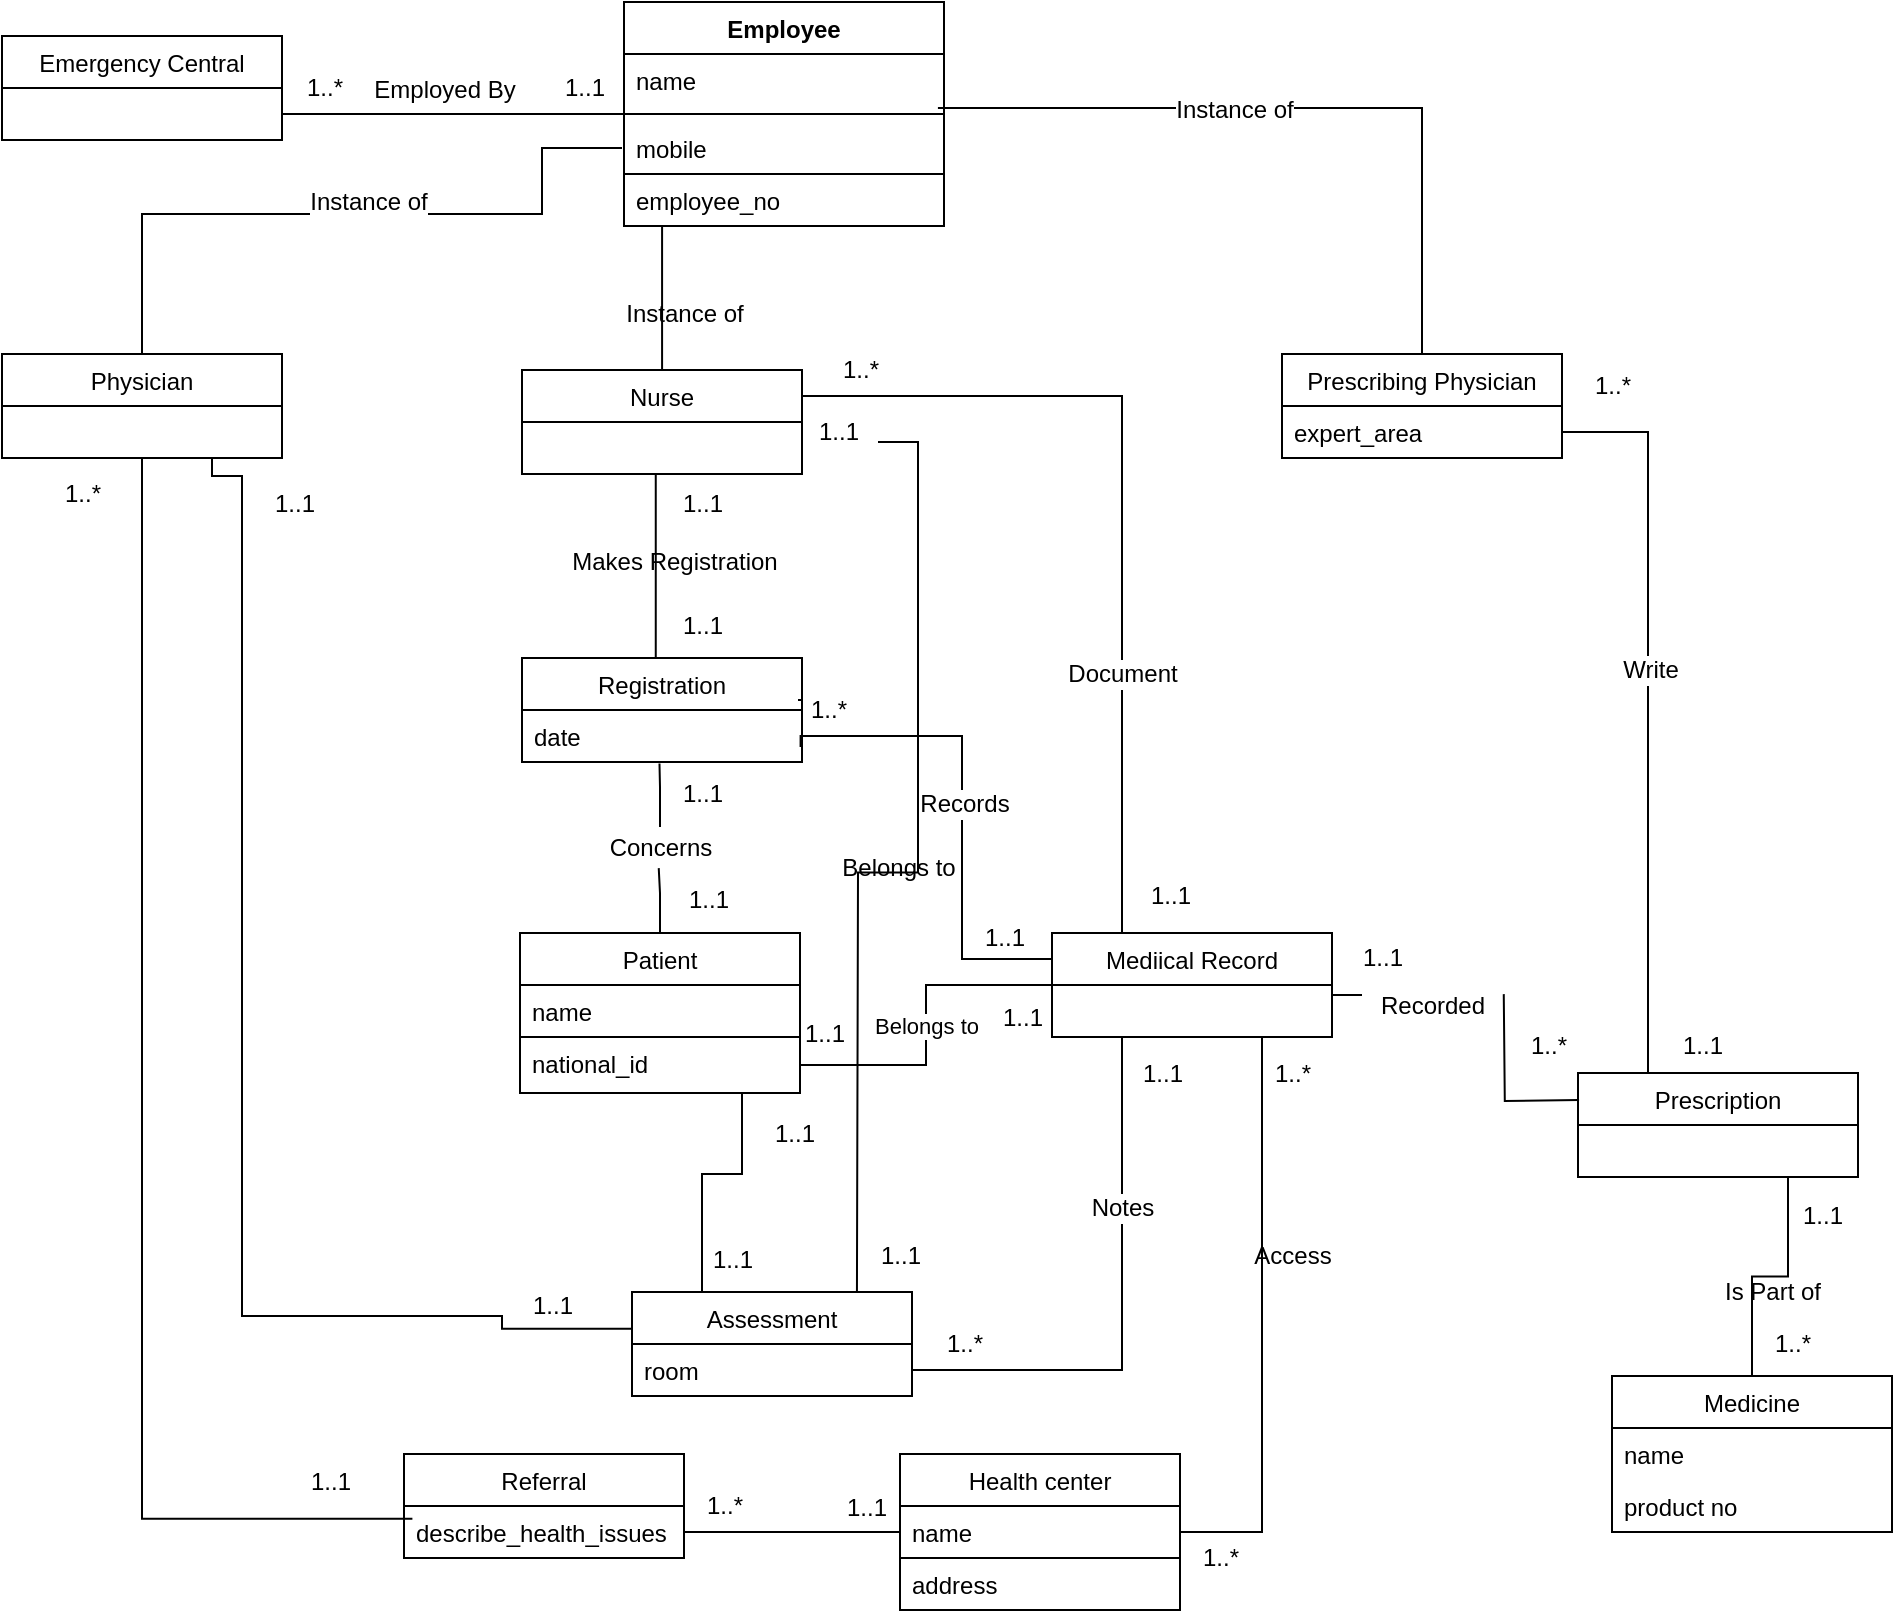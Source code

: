 <mxfile version="12.3.3" type="github" pages="1">
  <diagram id="sSwxEBlxweJauDJ_B-Bg" name="Page-1">
    <mxGraphModel dx="1656" dy="907" grid="1" gridSize="10" guides="1" tooltips="1" connect="1" arrows="1" fold="1" page="1" pageScale="1" pageWidth="1100" pageHeight="850" math="0" shadow="0">
      <root>
        <mxCell id="0"/>
        <mxCell id="1" parent="0"/>
        <mxCell id="rAfZPr0wQPsl_4nHrJfM-8" style="edgeStyle=orthogonalEdgeStyle;rounded=0;orthogonalLoop=1;jettySize=auto;html=1;entryX=1;entryY=0.75;entryDx=0;entryDy=0;endArrow=none;endFill=0;" edge="1" parent="1" source="rAfZPr0wQPsl_4nHrJfM-1" target="rAfZPr0wQPsl_4nHrJfM-6">
          <mxGeometry relative="1" as="geometry">
            <mxPoint x="190" y="60" as="targetPoint"/>
          </mxGeometry>
        </mxCell>
        <mxCell id="rAfZPr0wQPsl_4nHrJfM-1" value="Employee" style="swimlane;fontStyle=1;align=center;verticalAlign=top;childLayout=stackLayout;horizontal=1;startSize=26;horizontalStack=0;resizeParent=1;resizeParentMax=0;resizeLast=0;collapsible=1;marginBottom=0;" vertex="1" parent="1">
          <mxGeometry x="351" y="24" width="160" height="112" as="geometry"/>
        </mxCell>
        <mxCell id="rAfZPr0wQPsl_4nHrJfM-2" value="name" style="text;strokeColor=none;fillColor=none;align=left;verticalAlign=top;spacingLeft=4;spacingRight=4;overflow=hidden;rotatable=0;points=[[0,0.5],[1,0.5]];portConstraint=eastwest;" vertex="1" parent="rAfZPr0wQPsl_4nHrJfM-1">
          <mxGeometry y="26" width="160" height="26" as="geometry"/>
        </mxCell>
        <mxCell id="rAfZPr0wQPsl_4nHrJfM-3" value="" style="line;strokeWidth=1;fillColor=none;align=left;verticalAlign=middle;spacingTop=-1;spacingLeft=3;spacingRight=3;rotatable=0;labelPosition=right;points=[];portConstraint=eastwest;" vertex="1" parent="rAfZPr0wQPsl_4nHrJfM-1">
          <mxGeometry y="52" width="160" height="8" as="geometry"/>
        </mxCell>
        <mxCell id="rAfZPr0wQPsl_4nHrJfM-4" value="mobile" style="text;strokeColor=none;fillColor=none;align=left;verticalAlign=top;spacingLeft=4;spacingRight=4;overflow=hidden;rotatable=0;points=[[0,0.5],[1,0.5]];portConstraint=eastwest;" vertex="1" parent="rAfZPr0wQPsl_4nHrJfM-1">
          <mxGeometry y="60" width="160" height="26" as="geometry"/>
        </mxCell>
        <mxCell id="rAfZPr0wQPsl_4nHrJfM-5" value="employee_no" style="text;strokeColor=#000000;fillColor=none;align=left;verticalAlign=top;spacingLeft=4;spacingRight=4;overflow=hidden;rotatable=0;points=[[0,0.5],[1,0.5]];portConstraint=eastwest;" vertex="1" parent="rAfZPr0wQPsl_4nHrJfM-1">
          <mxGeometry y="86" width="160" height="26" as="geometry"/>
        </mxCell>
        <mxCell id="rAfZPr0wQPsl_4nHrJfM-6" value="Emergency Central" style="swimlane;fontStyle=0;childLayout=stackLayout;horizontal=1;startSize=26;fillColor=none;horizontalStack=0;resizeParent=1;resizeParentMax=0;resizeLast=0;collapsible=1;marginBottom=0;strokeColor=#000000;" vertex="1" parent="1">
          <mxGeometry x="40" y="41" width="140" height="52" as="geometry"/>
        </mxCell>
        <mxCell id="rAfZPr0wQPsl_4nHrJfM-9" value="Employed By" style="text;html=1;align=center;verticalAlign=middle;resizable=0;points=[];;autosize=1;" vertex="1" parent="1">
          <mxGeometry x="216" y="58" width="90" height="20" as="geometry"/>
        </mxCell>
        <mxCell id="rAfZPr0wQPsl_4nHrJfM-10" value="1..1" style="text;html=1;align=center;verticalAlign=middle;resizable=0;points=[];;autosize=1;" vertex="1" parent="1">
          <mxGeometry x="311" y="57" width="40" height="20" as="geometry"/>
        </mxCell>
        <mxCell id="rAfZPr0wQPsl_4nHrJfM-16" value="1..*" style="text;html=1;align=center;verticalAlign=middle;resizable=0;points=[];;autosize=1;" vertex="1" parent="1">
          <mxGeometry x="186" y="57" width="30" height="20" as="geometry"/>
        </mxCell>
        <mxCell id="rAfZPr0wQPsl_4nHrJfM-23" style="edgeStyle=orthogonalEdgeStyle;rounded=0;orthogonalLoop=1;jettySize=auto;html=1;endArrow=none;endFill=0;" edge="1" parent="1" source="rAfZPr0wQPsl_4nHrJfM-17">
          <mxGeometry relative="1" as="geometry">
            <mxPoint x="350" y="97" as="targetPoint"/>
            <Array as="points">
              <mxPoint x="110" y="130"/>
              <mxPoint x="310" y="130"/>
              <mxPoint x="310" y="97"/>
            </Array>
          </mxGeometry>
        </mxCell>
        <mxCell id="rAfZPr0wQPsl_4nHrJfM-99" value="Instance of" style="text;html=1;align=center;verticalAlign=middle;resizable=0;points=[];;labelBackgroundColor=#ffffff;" vertex="1" connectable="0" parent="rAfZPr0wQPsl_4nHrJfM-23">
          <mxGeometry x="0.068" y="6" relative="1" as="geometry">
            <mxPoint as="offset"/>
          </mxGeometry>
        </mxCell>
        <mxCell id="rAfZPr0wQPsl_4nHrJfM-49" style="edgeStyle=orthogonalEdgeStyle;rounded=0;orthogonalLoop=1;jettySize=auto;html=1;exitX=0.75;exitY=1;exitDx=0;exitDy=0;entryX=0;entryY=0.5;entryDx=0;entryDy=0;endArrow=none;endFill=0;" edge="1" parent="1" source="rAfZPr0wQPsl_4nHrJfM-17">
          <mxGeometry relative="1" as="geometry">
            <mxPoint x="109.882" y="261.824" as="sourcePoint"/>
            <mxPoint x="354.588" y="687.353" as="targetPoint"/>
            <Array as="points">
              <mxPoint x="145" y="261"/>
              <mxPoint x="160" y="261"/>
              <mxPoint x="160" y="681"/>
              <mxPoint x="290" y="681"/>
              <mxPoint x="290" y="687"/>
            </Array>
          </mxGeometry>
        </mxCell>
        <mxCell id="rAfZPr0wQPsl_4nHrJfM-54" value="1..1" style="text;html=1;align=center;verticalAlign=middle;resizable=0;points=[];;labelBackgroundColor=#ffffff;" vertex="1" connectable="0" parent="rAfZPr0wQPsl_4nHrJfM-49">
          <mxGeometry x="0.843" y="8" relative="1" as="geometry">
            <mxPoint x="11" y="-4" as="offset"/>
          </mxGeometry>
        </mxCell>
        <mxCell id="rAfZPr0wQPsl_4nHrJfM-60" style="edgeStyle=orthogonalEdgeStyle;rounded=0;orthogonalLoop=1;jettySize=auto;html=1;exitX=0.5;exitY=1;exitDx=0;exitDy=0;entryX=0.03;entryY=0.247;entryDx=0;entryDy=0;entryPerimeter=0;endArrow=none;endFill=0;" edge="1" parent="1" source="rAfZPr0wQPsl_4nHrJfM-17" target="rAfZPr0wQPsl_4nHrJfM-59">
          <mxGeometry relative="1" as="geometry"/>
        </mxCell>
        <mxCell id="rAfZPr0wQPsl_4nHrJfM-17" value="Physician" style="swimlane;fontStyle=0;childLayout=stackLayout;horizontal=1;startSize=26;fillColor=none;horizontalStack=0;resizeParent=1;resizeParentMax=0;resizeLast=0;collapsible=1;marginBottom=0;strokeColor=#000000;" vertex="1" parent="1">
          <mxGeometry x="40" y="200" width="140" height="52" as="geometry"/>
        </mxCell>
        <mxCell id="rAfZPr0wQPsl_4nHrJfM-21" style="edgeStyle=orthogonalEdgeStyle;rounded=0;orthogonalLoop=1;jettySize=auto;html=1;endArrow=none;endFill=0;entryX=0.119;entryY=1;entryDx=0;entryDy=0;entryPerimeter=0;" edge="1" parent="1" source="rAfZPr0wQPsl_4nHrJfM-18" target="rAfZPr0wQPsl_4nHrJfM-5">
          <mxGeometry relative="1" as="geometry">
            <mxPoint x="370" y="150" as="targetPoint"/>
          </mxGeometry>
        </mxCell>
        <mxCell id="rAfZPr0wQPsl_4nHrJfM-26" style="edgeStyle=orthogonalEdgeStyle;rounded=0;orthogonalLoop=1;jettySize=auto;html=1;exitX=0.5;exitY=1;exitDx=0;exitDy=0;entryX=0.5;entryY=0;entryDx=0;entryDy=0;endArrow=none;endFill=0;" edge="1" parent="1">
          <mxGeometry relative="1" as="geometry">
            <mxPoint x="366.882" y="260.059" as="sourcePoint"/>
            <mxPoint x="366.882" y="351.824" as="targetPoint"/>
          </mxGeometry>
        </mxCell>
        <mxCell id="rAfZPr0wQPsl_4nHrJfM-48" style="edgeStyle=orthogonalEdgeStyle;rounded=0;orthogonalLoop=1;jettySize=auto;html=1;exitX=1;exitY=0.75;exitDx=0;exitDy=0;entryX=0.75;entryY=0;entryDx=0;entryDy=0;endArrow=none;endFill=0;" edge="1" parent="1" source="rAfZPr0wQPsl_4nHrJfM-55">
          <mxGeometry relative="1" as="geometry">
            <mxPoint x="447.471" y="247.118" as="sourcePoint"/>
            <mxPoint x="467.471" y="669.471" as="targetPoint"/>
          </mxGeometry>
        </mxCell>
        <mxCell id="rAfZPr0wQPsl_4nHrJfM-67" style="edgeStyle=orthogonalEdgeStyle;rounded=0;orthogonalLoop=1;jettySize=auto;html=1;exitX=1;exitY=0.25;exitDx=0;exitDy=0;entryX=0.25;entryY=0;entryDx=0;entryDy=0;endArrow=none;endFill=0;" edge="1" parent="1" source="rAfZPr0wQPsl_4nHrJfM-18" target="rAfZPr0wQPsl_4nHrJfM-66">
          <mxGeometry relative="1" as="geometry"/>
        </mxCell>
        <mxCell id="rAfZPr0wQPsl_4nHrJfM-68" value="Document" style="text;html=1;align=center;verticalAlign=middle;resizable=0;points=[];;labelBackgroundColor=#ffffff;" vertex="1" connectable="0" parent="rAfZPr0wQPsl_4nHrJfM-67">
          <mxGeometry x="0.396" relative="1" as="geometry">
            <mxPoint as="offset"/>
          </mxGeometry>
        </mxCell>
        <mxCell id="rAfZPr0wQPsl_4nHrJfM-18" value="Nurse" style="swimlane;fontStyle=0;childLayout=stackLayout;horizontal=1;startSize=26;fillColor=none;horizontalStack=0;resizeParent=1;resizeParentMax=0;resizeLast=0;collapsible=1;marginBottom=0;strokeColor=#000000;" vertex="1" parent="1">
          <mxGeometry x="300" y="208" width="140" height="52" as="geometry"/>
        </mxCell>
        <mxCell id="rAfZPr0wQPsl_4nHrJfM-22" style="edgeStyle=orthogonalEdgeStyle;rounded=0;orthogonalLoop=1;jettySize=auto;html=1;exitX=0.5;exitY=0;exitDx=0;exitDy=0;entryX=0.981;entryY=-0.269;entryDx=0;entryDy=0;endArrow=none;endFill=0;entryPerimeter=0;" edge="1" parent="1" source="rAfZPr0wQPsl_4nHrJfM-19" target="rAfZPr0wQPsl_4nHrJfM-4">
          <mxGeometry relative="1" as="geometry"/>
        </mxCell>
        <mxCell id="rAfZPr0wQPsl_4nHrJfM-101" value="Instance of" style="text;html=1;align=center;verticalAlign=middle;resizable=0;points=[];;labelBackgroundColor=#ffffff;" vertex="1" connectable="0" parent="rAfZPr0wQPsl_4nHrJfM-22">
          <mxGeometry x="0.19" y="1" relative="1" as="geometry">
            <mxPoint as="offset"/>
          </mxGeometry>
        </mxCell>
        <mxCell id="rAfZPr0wQPsl_4nHrJfM-19" value="Prescribing Physician" style="swimlane;fontStyle=0;childLayout=stackLayout;horizontal=1;startSize=26;fillColor=none;horizontalStack=0;resizeParent=1;resizeParentMax=0;resizeLast=0;collapsible=1;marginBottom=0;strokeColor=#000000;" vertex="1" parent="1">
          <mxGeometry x="680" y="200" width="140" height="52" as="geometry"/>
        </mxCell>
        <mxCell id="rAfZPr0wQPsl_4nHrJfM-20" value="expert_area" style="text;strokeColor=none;fillColor=none;align=left;verticalAlign=top;spacingLeft=4;spacingRight=4;overflow=hidden;rotatable=0;points=[[0,0.5],[1,0.5]];portConstraint=eastwest;" vertex="1" parent="rAfZPr0wQPsl_4nHrJfM-19">
          <mxGeometry y="26" width="140" height="26" as="geometry"/>
        </mxCell>
        <mxCell id="rAfZPr0wQPsl_4nHrJfM-24" value="Registration" style="swimlane;fontStyle=0;childLayout=stackLayout;horizontal=1;startSize=26;fillColor=none;horizontalStack=0;resizeParent=1;resizeParentMax=0;resizeLast=0;collapsible=1;marginBottom=0;" vertex="1" parent="1">
          <mxGeometry x="300" y="352" width="140" height="52" as="geometry"/>
        </mxCell>
        <mxCell id="rAfZPr0wQPsl_4nHrJfM-25" value="date" style="text;strokeColor=none;fillColor=none;align=left;verticalAlign=top;spacingLeft=4;spacingRight=4;overflow=hidden;rotatable=0;points=[[0,0.5],[1,0.5]];portConstraint=eastwest;" vertex="1" parent="rAfZPr0wQPsl_4nHrJfM-24">
          <mxGeometry y="26" width="140" height="26" as="geometry"/>
        </mxCell>
        <mxCell id="rAfZPr0wQPsl_4nHrJfM-31" style="edgeStyle=orthogonalEdgeStyle;rounded=0;orthogonalLoop=1;jettySize=auto;html=1;entryX=0.491;entryY=1.029;entryDx=0;entryDy=0;entryPerimeter=0;endArrow=none;endFill=0;" edge="1" parent="1" source="rAfZPr0wQPsl_4nHrJfM-39" target="rAfZPr0wQPsl_4nHrJfM-25">
          <mxGeometry relative="1" as="geometry"/>
        </mxCell>
        <mxCell id="rAfZPr0wQPsl_4nHrJfM-27" value="Patient" style="swimlane;fontStyle=0;childLayout=stackLayout;horizontal=1;startSize=26;fillColor=none;horizontalStack=0;resizeParent=1;resizeParentMax=0;resizeLast=0;collapsible=1;marginBottom=0;" vertex="1" parent="1">
          <mxGeometry x="299" y="489.5" width="140" height="80" as="geometry"/>
        </mxCell>
        <mxCell id="rAfZPr0wQPsl_4nHrJfM-28" value="name" style="text;strokeColor=none;fillColor=none;align=left;verticalAlign=top;spacingLeft=4;spacingRight=4;overflow=hidden;rotatable=0;points=[[0,0.5],[1,0.5]];portConstraint=eastwest;" vertex="1" parent="rAfZPr0wQPsl_4nHrJfM-27">
          <mxGeometry y="26" width="140" height="26" as="geometry"/>
        </mxCell>
        <mxCell id="rAfZPr0wQPsl_4nHrJfM-29" value="national_id" style="text;strokeColor=#000000;fillColor=none;align=left;verticalAlign=top;spacingLeft=4;spacingRight=4;overflow=hidden;rotatable=0;points=[[0,0.5],[1,0.5]];portConstraint=eastwest;" vertex="1" parent="rAfZPr0wQPsl_4nHrJfM-27">
          <mxGeometry y="52" width="140" height="28" as="geometry"/>
        </mxCell>
        <mxCell id="rAfZPr0wQPsl_4nHrJfM-32" value="Makes Registration" style="text;html=1;align=center;verticalAlign=middle;resizable=0;points=[];;autosize=1;" vertex="1" parent="1">
          <mxGeometry x="316" y="294" width="120" height="20" as="geometry"/>
        </mxCell>
        <mxCell id="rAfZPr0wQPsl_4nHrJfM-35" value="1..1" style="text;html=1;align=center;verticalAlign=middle;resizable=0;points=[];;autosize=1;" vertex="1" parent="1">
          <mxGeometry x="370" y="326" width="40" height="20" as="geometry"/>
        </mxCell>
        <mxCell id="rAfZPr0wQPsl_4nHrJfM-36" value="1..1" style="text;html=1;align=center;verticalAlign=middle;resizable=0;points=[];;autosize=1;" vertex="1" parent="1">
          <mxGeometry x="370" y="265" width="40" height="20" as="geometry"/>
        </mxCell>
        <mxCell id="rAfZPr0wQPsl_4nHrJfM-39" value="Concerns" style="text;html=1;align=center;verticalAlign=middle;resizable=0;points=[];;autosize=1;" vertex="1" parent="1">
          <mxGeometry x="334" y="436.5" width="70" height="20" as="geometry"/>
        </mxCell>
        <mxCell id="rAfZPr0wQPsl_4nHrJfM-43" style="edgeStyle=orthogonalEdgeStyle;rounded=0;orthogonalLoop=1;jettySize=auto;html=1;entryX=0.491;entryY=1.029;entryDx=0;entryDy=0;entryPerimeter=0;endArrow=none;endFill=0;" edge="1" parent="1" source="rAfZPr0wQPsl_4nHrJfM-27" target="rAfZPr0wQPsl_4nHrJfM-39">
          <mxGeometry relative="1" as="geometry">
            <mxPoint x="368.706" y="489.5" as="sourcePoint"/>
            <mxPoint x="368.706" y="404.765" as="targetPoint"/>
          </mxGeometry>
        </mxCell>
        <mxCell id="rAfZPr0wQPsl_4nHrJfM-44" value="1..1" style="text;html=1;align=center;verticalAlign=middle;resizable=0;points=[];;autosize=1;" vertex="1" parent="1">
          <mxGeometry x="370" y="410" width="40" height="20" as="geometry"/>
        </mxCell>
        <mxCell id="rAfZPr0wQPsl_4nHrJfM-45" value="1..1" style="text;html=1;align=center;verticalAlign=middle;resizable=0;points=[];;autosize=1;" vertex="1" parent="1">
          <mxGeometry x="373" y="463" width="40" height="20" as="geometry"/>
        </mxCell>
        <mxCell id="rAfZPr0wQPsl_4nHrJfM-51" style="edgeStyle=orthogonalEdgeStyle;rounded=0;orthogonalLoop=1;jettySize=auto;html=1;exitX=0.25;exitY=0;exitDx=0;exitDy=0;endArrow=none;endFill=0;" edge="1" parent="1" source="rAfZPr0wQPsl_4nHrJfM-46" target="rAfZPr0wQPsl_4nHrJfM-29">
          <mxGeometry relative="1" as="geometry">
            <Array as="points">
              <mxPoint x="410" y="610"/>
            </Array>
          </mxGeometry>
        </mxCell>
        <mxCell id="rAfZPr0wQPsl_4nHrJfM-53" value="1..1" style="text;html=1;align=center;verticalAlign=middle;resizable=0;points=[];;labelBackgroundColor=#ffffff;" vertex="1" connectable="0" parent="rAfZPr0wQPsl_4nHrJfM-51">
          <mxGeometry x="0.022" y="-34" relative="1" as="geometry">
            <mxPoint x="13" y="9" as="offset"/>
          </mxGeometry>
        </mxCell>
        <mxCell id="rAfZPr0wQPsl_4nHrJfM-46" value="Assessment" style="swimlane;fontStyle=0;childLayout=stackLayout;horizontal=1;startSize=26;fillColor=none;horizontalStack=0;resizeParent=1;resizeParentMax=0;resizeLast=0;collapsible=1;marginBottom=0;" vertex="1" parent="1">
          <mxGeometry x="355" y="669" width="140" height="52" as="geometry"/>
        </mxCell>
        <mxCell id="rAfZPr0wQPsl_4nHrJfM-47" value="room" style="text;strokeColor=none;fillColor=none;align=left;verticalAlign=top;spacingLeft=4;spacingRight=4;overflow=hidden;rotatable=0;points=[[0,0.5],[1,0.5]];portConstraint=eastwest;" vertex="1" parent="rAfZPr0wQPsl_4nHrJfM-46">
          <mxGeometry y="26" width="140" height="26" as="geometry"/>
        </mxCell>
        <mxCell id="rAfZPr0wQPsl_4nHrJfM-52" value="1..1" style="text;html=1;align=center;verticalAlign=middle;resizable=0;points=[];;autosize=1;" vertex="1" parent="1">
          <mxGeometry x="469" y="641" width="40" height="20" as="geometry"/>
        </mxCell>
        <mxCell id="rAfZPr0wQPsl_4nHrJfM-56" value="1..1" style="text;html=1;align=center;verticalAlign=middle;resizable=0;points=[];;autosize=1;" vertex="1" parent="1">
          <mxGeometry x="416" y="580" width="40" height="20" as="geometry"/>
        </mxCell>
        <mxCell id="rAfZPr0wQPsl_4nHrJfM-57" value="1..1" style="text;html=1;align=center;verticalAlign=middle;resizable=0;points=[];;autosize=1;" vertex="1" parent="1">
          <mxGeometry x="166" y="265" width="40" height="20" as="geometry"/>
        </mxCell>
        <mxCell id="rAfZPr0wQPsl_4nHrJfM-58" value="Referral" style="swimlane;fontStyle=0;childLayout=stackLayout;horizontal=1;startSize=26;fillColor=none;horizontalStack=0;resizeParent=1;resizeParentMax=0;resizeLast=0;collapsible=1;marginBottom=0;" vertex="1" parent="1">
          <mxGeometry x="241" y="750" width="140" height="52" as="geometry"/>
        </mxCell>
        <mxCell id="rAfZPr0wQPsl_4nHrJfM-59" value="describe_health_issues" style="text;strokeColor=none;fillColor=none;align=left;verticalAlign=top;spacingLeft=4;spacingRight=4;overflow=hidden;rotatable=0;points=[[0,0.5],[1,0.5]];portConstraint=eastwest;" vertex="1" parent="rAfZPr0wQPsl_4nHrJfM-58">
          <mxGeometry y="26" width="140" height="26" as="geometry"/>
        </mxCell>
        <mxCell id="rAfZPr0wQPsl_4nHrJfM-61" value="1..*" style="text;html=1;align=center;verticalAlign=middle;resizable=0;points=[];;autosize=1;" vertex="1" parent="1">
          <mxGeometry x="65" y="260" width="30" height="20" as="geometry"/>
        </mxCell>
        <mxCell id="rAfZPr0wQPsl_4nHrJfM-62" value="1..1" style="text;html=1;align=center;verticalAlign=middle;resizable=0;points=[];;autosize=1;" vertex="1" parent="1">
          <mxGeometry x="184" y="754" width="40" height="20" as="geometry"/>
        </mxCell>
        <mxCell id="rAfZPr0wQPsl_4nHrJfM-63" value="Health center" style="swimlane;fontStyle=0;childLayout=stackLayout;horizontal=1;startSize=26;fillColor=none;horizontalStack=0;resizeParent=1;resizeParentMax=0;resizeLast=0;collapsible=1;marginBottom=0;" vertex="1" parent="1">
          <mxGeometry x="489" y="750" width="140" height="78" as="geometry"/>
        </mxCell>
        <mxCell id="rAfZPr0wQPsl_4nHrJfM-64" value="name" style="text;strokeColor=none;fillColor=none;align=left;verticalAlign=top;spacingLeft=4;spacingRight=4;overflow=hidden;rotatable=0;points=[[0,0.5],[1,0.5]];portConstraint=eastwest;" vertex="1" parent="rAfZPr0wQPsl_4nHrJfM-63">
          <mxGeometry y="26" width="140" height="26" as="geometry"/>
        </mxCell>
        <mxCell id="rAfZPr0wQPsl_4nHrJfM-65" value="address" style="text;strokeColor=#000000;fillColor=none;align=left;verticalAlign=top;spacingLeft=4;spacingRight=4;overflow=hidden;rotatable=0;points=[[0,0.5],[1,0.5]];portConstraint=eastwest;" vertex="1" parent="rAfZPr0wQPsl_4nHrJfM-63">
          <mxGeometry y="52" width="140" height="26" as="geometry"/>
        </mxCell>
        <mxCell id="rAfZPr0wQPsl_4nHrJfM-71" style="edgeStyle=orthogonalEdgeStyle;rounded=0;orthogonalLoop=1;jettySize=auto;html=1;exitX=0;exitY=0.25;exitDx=0;exitDy=0;entryX=1;entryY=0.5;entryDx=0;entryDy=0;endArrow=none;endFill=0;" edge="1" parent="1" source="rAfZPr0wQPsl_4nHrJfM-74" target="rAfZPr0wQPsl_4nHrJfM-25">
          <mxGeometry relative="1" as="geometry">
            <Array as="points"/>
          </mxGeometry>
        </mxCell>
        <mxCell id="rAfZPr0wQPsl_4nHrJfM-86" style="edgeStyle=orthogonalEdgeStyle;rounded=0;orthogonalLoop=1;jettySize=auto;html=1;exitX=0.75;exitY=1;exitDx=0;exitDy=0;entryX=1;entryY=0.5;entryDx=0;entryDy=0;endArrow=none;endFill=0;" edge="1" parent="1" source="rAfZPr0wQPsl_4nHrJfM-66" target="rAfZPr0wQPsl_4nHrJfM-64">
          <mxGeometry relative="1" as="geometry">
            <mxPoint x="681.588" y="541.235" as="sourcePoint"/>
            <mxPoint x="654.529" y="749.471" as="targetPoint"/>
          </mxGeometry>
        </mxCell>
        <mxCell id="rAfZPr0wQPsl_4nHrJfM-66" value="Mediical Record" style="swimlane;fontStyle=0;childLayout=stackLayout;horizontal=1;startSize=26;fillColor=none;horizontalStack=0;resizeParent=1;resizeParentMax=0;resizeLast=0;collapsible=1;marginBottom=0;" vertex="1" parent="1">
          <mxGeometry x="565" y="489.5" width="140" height="52" as="geometry"/>
        </mxCell>
        <mxCell id="rAfZPr0wQPsl_4nHrJfM-69" style="edgeStyle=orthogonalEdgeStyle;rounded=0;orthogonalLoop=1;jettySize=auto;html=1;endArrow=none;endFill=0;entryX=0.25;entryY=1;entryDx=0;entryDy=0;" edge="1" parent="1" source="rAfZPr0wQPsl_4nHrJfM-47" target="rAfZPr0wQPsl_4nHrJfM-66">
          <mxGeometry relative="1" as="geometry">
            <mxPoint x="540" y="550" as="targetPoint"/>
          </mxGeometry>
        </mxCell>
        <mxCell id="rAfZPr0wQPsl_4nHrJfM-70" value="Notes" style="text;html=1;align=center;verticalAlign=middle;resizable=0;points=[];;labelBackgroundColor=#ffffff;" vertex="1" connectable="0" parent="rAfZPr0wQPsl_4nHrJfM-69">
          <mxGeometry x="0.37" y="-11" relative="1" as="geometry">
            <mxPoint x="-11" as="offset"/>
          </mxGeometry>
        </mxCell>
        <mxCell id="rAfZPr0wQPsl_4nHrJfM-72" value="Belongs to" style="text;html=1;align=center;verticalAlign=middle;resizable=0;points=[];;autosize=1;" vertex="1" parent="1">
          <mxGeometry x="453" y="446.5" width="70" height="20" as="geometry"/>
        </mxCell>
        <mxCell id="rAfZPr0wQPsl_4nHrJfM-76" value="1..1" style="text;html=1;align=center;verticalAlign=middle;resizable=0;points=[];;autosize=1;" vertex="1" parent="1">
          <mxGeometry x="521" y="482" width="40" height="20" as="geometry"/>
        </mxCell>
        <mxCell id="rAfZPr0wQPsl_4nHrJfM-74" value="1..*" style="text;html=1;align=center;verticalAlign=middle;resizable=0;points=[];;autosize=1;" vertex="1" parent="1">
          <mxGeometry x="438" y="368" width="30" height="20" as="geometry"/>
        </mxCell>
        <mxCell id="rAfZPr0wQPsl_4nHrJfM-78" style="edgeStyle=orthogonalEdgeStyle;rounded=0;orthogonalLoop=1;jettySize=auto;html=1;exitX=0;exitY=0.25;exitDx=0;exitDy=0;entryX=0.043;entryY=1.426;entryDx=0;entryDy=0;endArrow=none;endFill=0;entryPerimeter=0;" edge="1" parent="1" source="rAfZPr0wQPsl_4nHrJfM-66" target="rAfZPr0wQPsl_4nHrJfM-74">
          <mxGeometry relative="1" as="geometry">
            <mxPoint x="545.176" y="502.412" as="sourcePoint"/>
            <mxPoint x="440.471" y="390.647" as="targetPoint"/>
            <Array as="points">
              <mxPoint x="520" y="502"/>
              <mxPoint x="520" y="391"/>
              <mxPoint x="439" y="391"/>
            </Array>
          </mxGeometry>
        </mxCell>
        <mxCell id="rAfZPr0wQPsl_4nHrJfM-122" value="Records" style="text;html=1;align=center;verticalAlign=middle;resizable=0;points=[];;labelBackgroundColor=#ffffff;" vertex="1" connectable="0" parent="rAfZPr0wQPsl_4nHrJfM-78">
          <mxGeometry x="0.015" y="-1" relative="1" as="geometry">
            <mxPoint as="offset"/>
          </mxGeometry>
        </mxCell>
        <mxCell id="rAfZPr0wQPsl_4nHrJfM-79" value="1..*" style="text;html=1;align=center;verticalAlign=middle;resizable=0;points=[];;autosize=1;" vertex="1" parent="1">
          <mxGeometry x="506" y="685" width="30" height="20" as="geometry"/>
        </mxCell>
        <mxCell id="rAfZPr0wQPsl_4nHrJfM-80" value="1..1" style="text;html=1;align=center;verticalAlign=middle;resizable=0;points=[];;autosize=1;" vertex="1" parent="1">
          <mxGeometry x="600" y="549.5" width="40" height="20" as="geometry"/>
        </mxCell>
        <mxCell id="rAfZPr0wQPsl_4nHrJfM-55" value="1..1" style="text;html=1;align=center;verticalAlign=middle;resizable=0;points=[];;autosize=1;" vertex="1" parent="1">
          <mxGeometry x="438" y="229" width="40" height="20" as="geometry"/>
        </mxCell>
        <mxCell id="rAfZPr0wQPsl_4nHrJfM-84" value="1..*" style="text;html=1;align=center;verticalAlign=middle;resizable=0;points=[];;autosize=1;" vertex="1" parent="1">
          <mxGeometry x="454" y="198" width="30" height="20" as="geometry"/>
        </mxCell>
        <mxCell id="rAfZPr0wQPsl_4nHrJfM-85" value="1..1" style="text;html=1;align=center;verticalAlign=middle;resizable=0;points=[];;autosize=1;" vertex="1" parent="1">
          <mxGeometry x="604" y="461" width="40" height="20" as="geometry"/>
        </mxCell>
        <mxCell id="rAfZPr0wQPsl_4nHrJfM-87" style="edgeStyle=orthogonalEdgeStyle;rounded=0;orthogonalLoop=1;jettySize=auto;html=1;entryX=0;entryY=0.5;entryDx=0;entryDy=0;endArrow=none;endFill=0;" edge="1" parent="1" source="rAfZPr0wQPsl_4nHrJfM-59" target="rAfZPr0wQPsl_4nHrJfM-64">
          <mxGeometry relative="1" as="geometry"/>
        </mxCell>
        <mxCell id="rAfZPr0wQPsl_4nHrJfM-88" value="1..*" style="text;html=1;align=center;verticalAlign=middle;resizable=0;points=[];;autosize=1;" vertex="1" parent="1">
          <mxGeometry x="386" y="766" width="30" height="20" as="geometry"/>
        </mxCell>
        <mxCell id="rAfZPr0wQPsl_4nHrJfM-91" value="1..1" style="text;html=1;align=center;verticalAlign=middle;resizable=0;points=[];;autosize=1;" vertex="1" parent="1">
          <mxGeometry x="452" y="767" width="40" height="20" as="geometry"/>
        </mxCell>
        <mxCell id="rAfZPr0wQPsl_4nHrJfM-92" value="Access" style="text;html=1;align=center;verticalAlign=middle;resizable=0;points=[];;autosize=1;" vertex="1" parent="1">
          <mxGeometry x="660" y="641" width="50" height="20" as="geometry"/>
        </mxCell>
        <mxCell id="rAfZPr0wQPsl_4nHrJfM-96" value="1..*" style="text;html=1;align=center;verticalAlign=middle;resizable=0;points=[];;autosize=1;" vertex="1" parent="1">
          <mxGeometry x="670" y="549.5" width="30" height="20" as="geometry"/>
        </mxCell>
        <mxCell id="rAfZPr0wQPsl_4nHrJfM-97" value="1..*" style="text;html=1;align=center;verticalAlign=middle;resizable=0;points=[];;autosize=1;" vertex="1" parent="1">
          <mxGeometry x="634" y="792" width="30" height="20" as="geometry"/>
        </mxCell>
        <mxCell id="rAfZPr0wQPsl_4nHrJfM-100" value="Instance of" style="text;html=1;align=center;verticalAlign=middle;resizable=0;points=[];;autosize=1;" vertex="1" parent="1">
          <mxGeometry x="346" y="170" width="70" height="20" as="geometry"/>
        </mxCell>
        <mxCell id="rAfZPr0wQPsl_4nHrJfM-103" style="edgeStyle=orthogonalEdgeStyle;rounded=0;orthogonalLoop=1;jettySize=auto;html=1;exitX=0.25;exitY=0;exitDx=0;exitDy=0;endArrow=none;endFill=0;" edge="1" parent="1" source="rAfZPr0wQPsl_4nHrJfM-102" target="rAfZPr0wQPsl_4nHrJfM-20">
          <mxGeometry relative="1" as="geometry"/>
        </mxCell>
        <mxCell id="rAfZPr0wQPsl_4nHrJfM-104" value="Write" style="text;html=1;align=center;verticalAlign=middle;resizable=0;points=[];;labelBackgroundColor=#ffffff;" vertex="1" connectable="0" parent="rAfZPr0wQPsl_4nHrJfM-103">
          <mxGeometry x="0.108" y="-1" relative="1" as="geometry">
            <mxPoint as="offset"/>
          </mxGeometry>
        </mxCell>
        <mxCell id="rAfZPr0wQPsl_4nHrJfM-116" style="edgeStyle=orthogonalEdgeStyle;rounded=0;orthogonalLoop=1;jettySize=auto;html=1;exitX=0;exitY=0.25;exitDx=0;exitDy=0;entryX=1;entryY=0.25;entryDx=0;entryDy=0;endArrow=none;endFill=0;" edge="1" parent="1" source="rAfZPr0wQPsl_4nHrJfM-117" target="rAfZPr0wQPsl_4nHrJfM-66">
          <mxGeometry relative="1" as="geometry"/>
        </mxCell>
        <mxCell id="rAfZPr0wQPsl_4nHrJfM-102" value="Prescription" style="swimlane;fontStyle=0;childLayout=stackLayout;horizontal=1;startSize=26;fillColor=none;horizontalStack=0;resizeParent=1;resizeParentMax=0;resizeLast=0;collapsible=1;marginBottom=0;" vertex="1" parent="1">
          <mxGeometry x="828" y="559.5" width="140" height="52" as="geometry"/>
        </mxCell>
        <mxCell id="rAfZPr0wQPsl_4nHrJfM-105" value="1..*" style="text;html=1;align=center;verticalAlign=middle;resizable=0;points=[];;autosize=1;" vertex="1" parent="1">
          <mxGeometry x="830" y="206" width="30" height="20" as="geometry"/>
        </mxCell>
        <mxCell id="rAfZPr0wQPsl_4nHrJfM-108" value="1..1" style="text;html=1;align=center;verticalAlign=middle;resizable=0;points=[];;autosize=1;" vertex="1" parent="1">
          <mxGeometry x="870" y="535.5" width="40" height="20" as="geometry"/>
        </mxCell>
        <mxCell id="rAfZPr0wQPsl_4nHrJfM-112" style="edgeStyle=orthogonalEdgeStyle;rounded=0;orthogonalLoop=1;jettySize=auto;html=1;exitX=0.5;exitY=0;exitDx=0;exitDy=0;entryX=0.75;entryY=1;entryDx=0;entryDy=0;endArrow=none;endFill=0;" edge="1" parent="1" source="rAfZPr0wQPsl_4nHrJfM-109" target="rAfZPr0wQPsl_4nHrJfM-102">
          <mxGeometry relative="1" as="geometry"/>
        </mxCell>
        <mxCell id="rAfZPr0wQPsl_4nHrJfM-109" value="Medicine" style="swimlane;fontStyle=0;childLayout=stackLayout;horizontal=1;startSize=26;fillColor=none;horizontalStack=0;resizeParent=1;resizeParentMax=0;resizeLast=0;collapsible=1;marginBottom=0;" vertex="1" parent="1">
          <mxGeometry x="845" y="711" width="140" height="78" as="geometry"/>
        </mxCell>
        <mxCell id="rAfZPr0wQPsl_4nHrJfM-110" value="name" style="text;strokeColor=none;fillColor=none;align=left;verticalAlign=top;spacingLeft=4;spacingRight=4;overflow=hidden;rotatable=0;points=[[0,0.5],[1,0.5]];portConstraint=eastwest;" vertex="1" parent="rAfZPr0wQPsl_4nHrJfM-109">
          <mxGeometry y="26" width="140" height="26" as="geometry"/>
        </mxCell>
        <mxCell id="rAfZPr0wQPsl_4nHrJfM-111" value="product no" style="text;strokeColor=none;fillColor=none;align=left;verticalAlign=top;spacingLeft=4;spacingRight=4;overflow=hidden;rotatable=0;points=[[0,0.5],[1,0.5]];portConstraint=eastwest;" vertex="1" parent="rAfZPr0wQPsl_4nHrJfM-109">
          <mxGeometry y="52" width="140" height="26" as="geometry"/>
        </mxCell>
        <mxCell id="rAfZPr0wQPsl_4nHrJfM-113" value="1..*" style="text;html=1;align=center;verticalAlign=middle;resizable=0;points=[];;autosize=1;" vertex="1" parent="1">
          <mxGeometry x="920" y="685" width="30" height="20" as="geometry"/>
        </mxCell>
        <mxCell id="rAfZPr0wQPsl_4nHrJfM-114" value="1..1" style="text;html=1;align=center;verticalAlign=middle;resizable=0;points=[];;autosize=1;" vertex="1" parent="1">
          <mxGeometry x="930" y="621" width="40" height="20" as="geometry"/>
        </mxCell>
        <mxCell id="rAfZPr0wQPsl_4nHrJfM-115" value="Is Part of" style="text;html=1;align=center;verticalAlign=middle;resizable=0;points=[];;autosize=1;" vertex="1" parent="1">
          <mxGeometry x="895" y="659" width="60" height="20" as="geometry"/>
        </mxCell>
        <mxCell id="rAfZPr0wQPsl_4nHrJfM-117" value="Recorded" style="text;html=1;align=center;verticalAlign=middle;resizable=0;points=[];;autosize=1;" vertex="1" parent="1">
          <mxGeometry x="720" y="515.5" width="70" height="20" as="geometry"/>
        </mxCell>
        <mxCell id="rAfZPr0wQPsl_4nHrJfM-118" style="edgeStyle=orthogonalEdgeStyle;rounded=0;orthogonalLoop=1;jettySize=auto;html=1;exitX=0;exitY=0.25;exitDx=0;exitDy=0;entryX=1;entryY=0.25;entryDx=0;entryDy=0;endArrow=none;endFill=0;" edge="1" parent="1">
          <mxGeometry relative="1" as="geometry">
            <mxPoint x="828.529" y="573" as="sourcePoint"/>
            <mxPoint x="790.882" y="520.059" as="targetPoint"/>
          </mxGeometry>
        </mxCell>
        <mxCell id="rAfZPr0wQPsl_4nHrJfM-120" value="1..1" style="text;html=1;align=center;verticalAlign=middle;resizable=0;points=[];;autosize=1;" vertex="1" parent="1">
          <mxGeometry x="710" y="492" width="40" height="20" as="geometry"/>
        </mxCell>
        <mxCell id="rAfZPr0wQPsl_4nHrJfM-121" value="1..*" style="text;html=1;align=center;verticalAlign=middle;resizable=0;points=[];;autosize=1;" vertex="1" parent="1">
          <mxGeometry x="798" y="535.5" width="30" height="20" as="geometry"/>
        </mxCell>
        <mxCell id="rAfZPr0wQPsl_4nHrJfM-123" value="Belongs to" style="edgeStyle=orthogonalEdgeStyle;rounded=0;orthogonalLoop=1;jettySize=auto;html=1;entryX=0;entryY=0.5;entryDx=0;entryDy=0;endArrow=none;endFill=0;" edge="1" parent="1" source="rAfZPr0wQPsl_4nHrJfM-29" target="rAfZPr0wQPsl_4nHrJfM-66">
          <mxGeometry relative="1" as="geometry"/>
        </mxCell>
        <mxCell id="rAfZPr0wQPsl_4nHrJfM-124" value="1..1" style="text;html=1;align=center;verticalAlign=middle;resizable=0;points=[];;autosize=1;" vertex="1" parent="1">
          <mxGeometry x="530" y="521.5" width="40" height="20" as="geometry"/>
        </mxCell>
        <mxCell id="rAfZPr0wQPsl_4nHrJfM-127" value="1..1" style="text;html=1;align=center;verticalAlign=middle;resizable=0;points=[];;autosize=1;" vertex="1" parent="1">
          <mxGeometry x="431" y="529.5" width="40" height="20" as="geometry"/>
        </mxCell>
      </root>
    </mxGraphModel>
  </diagram>
</mxfile>
